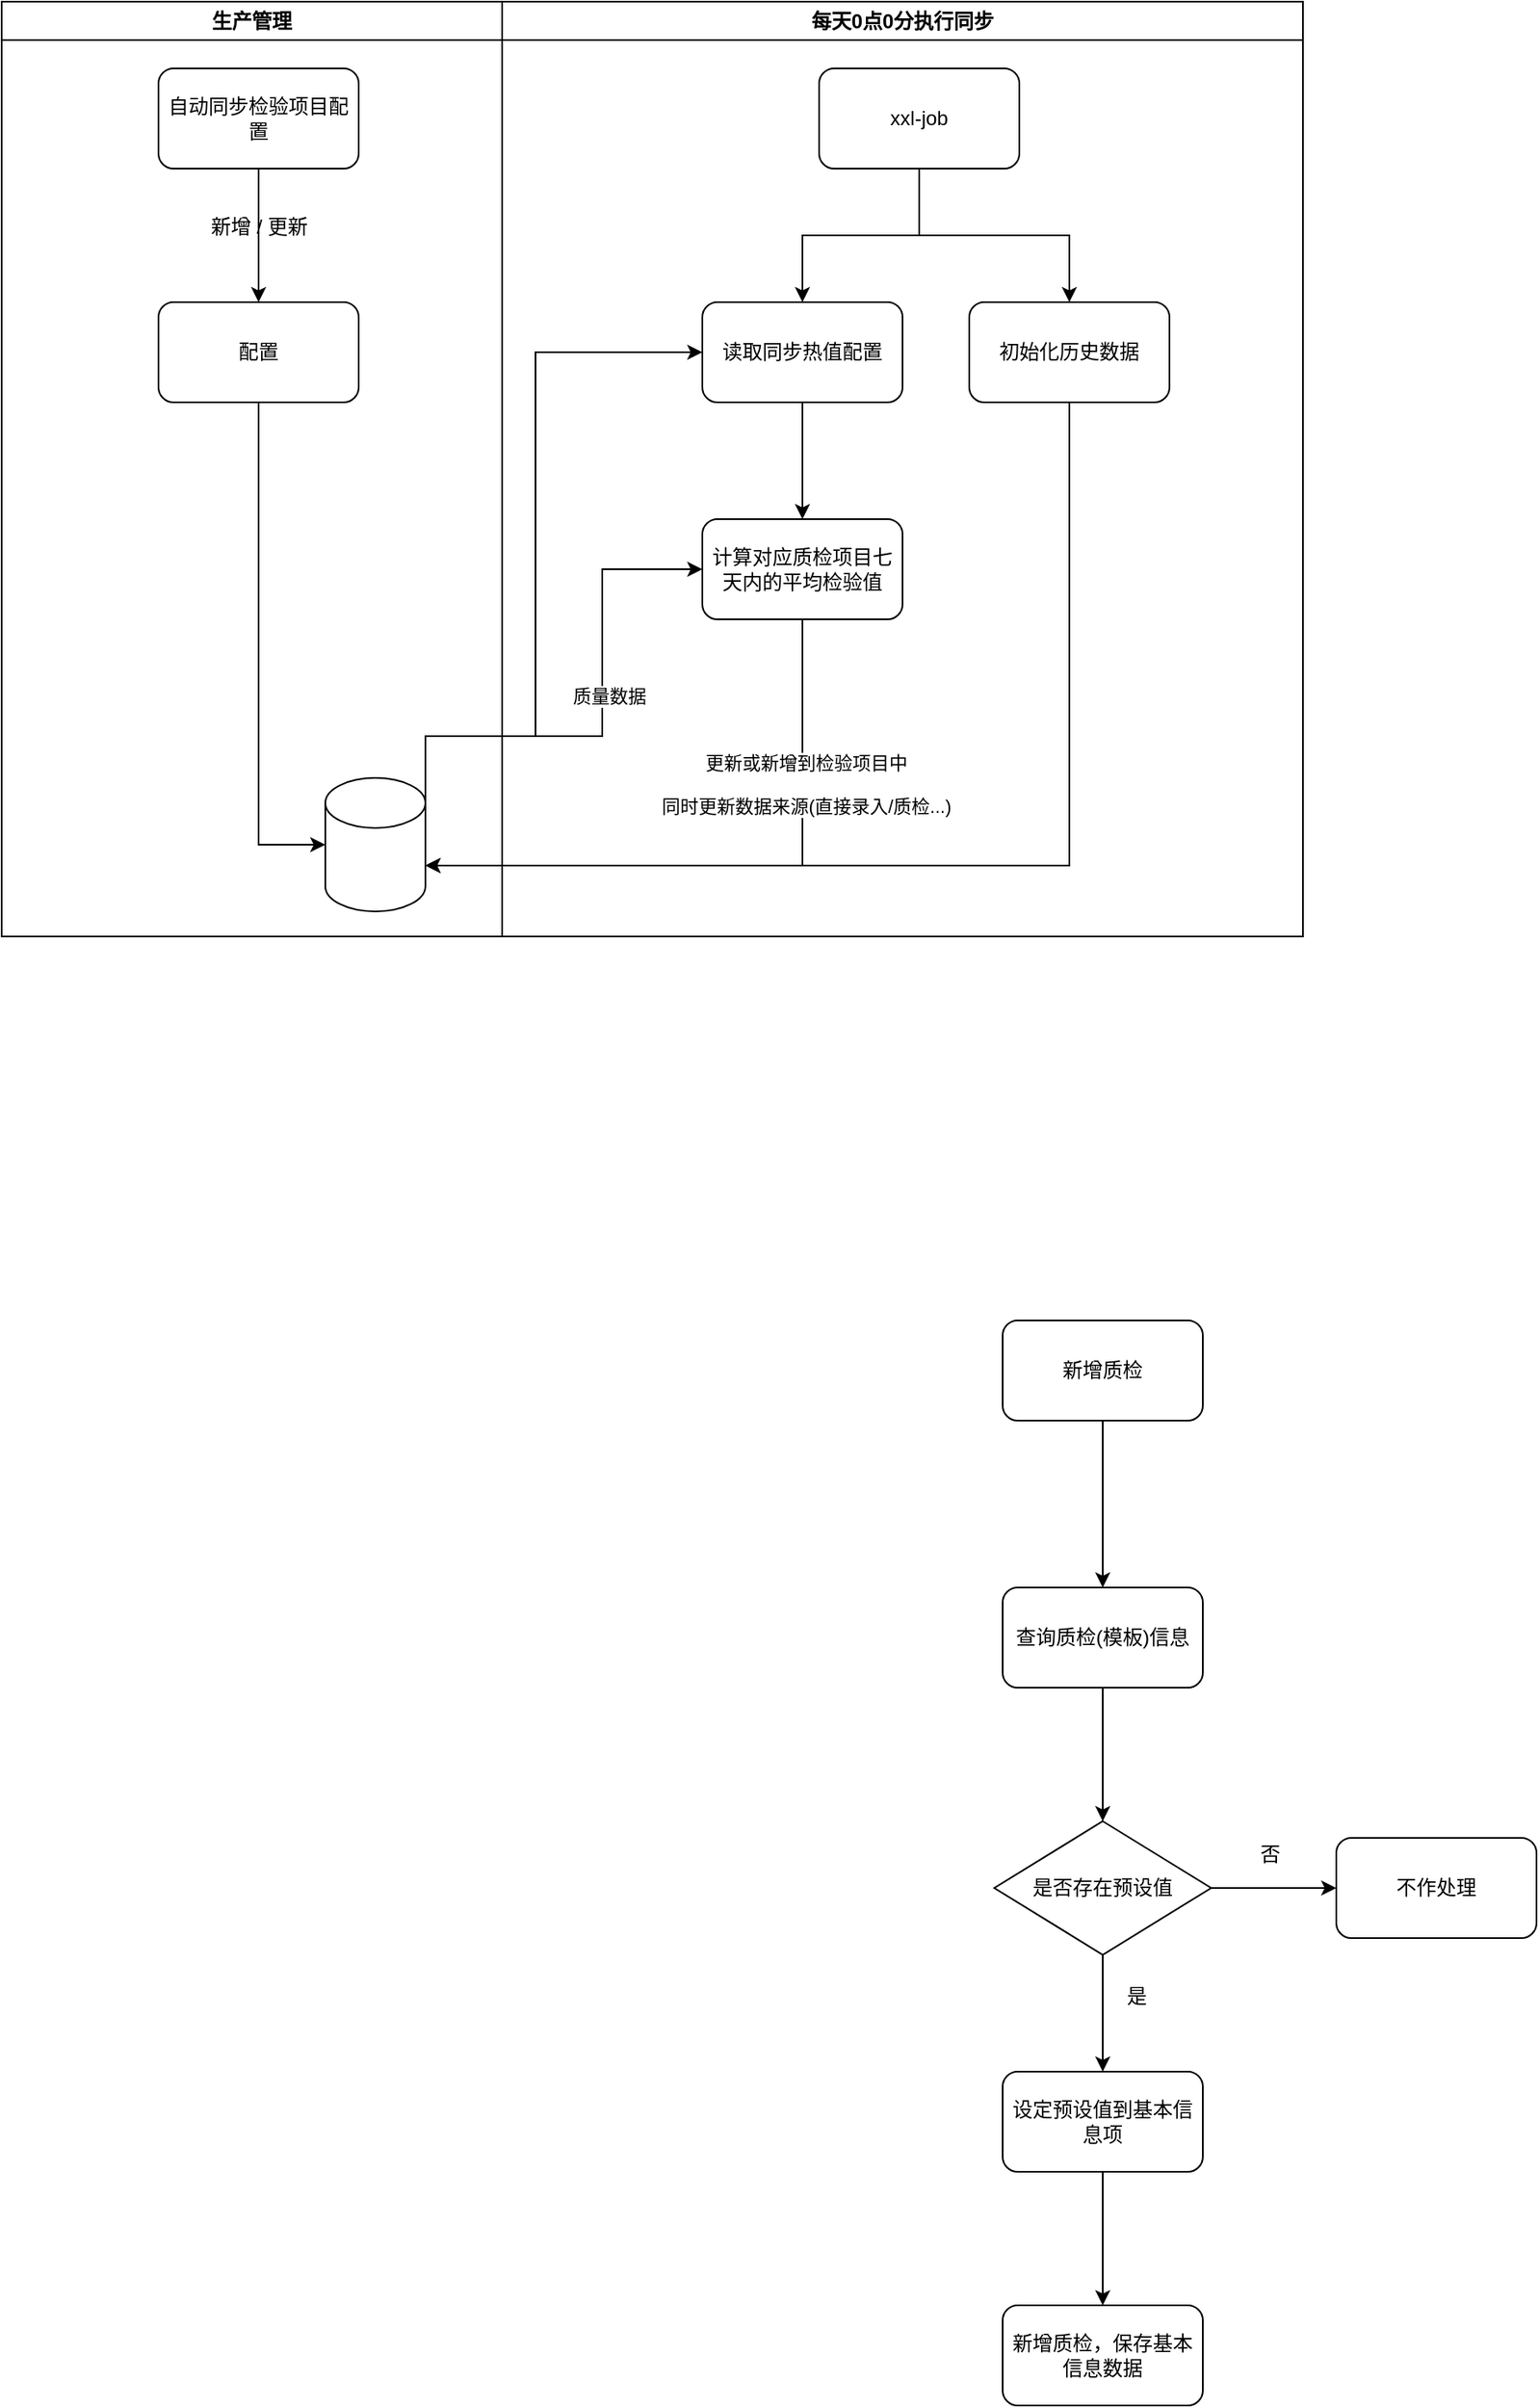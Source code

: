 <mxfile version="20.8.0" type="github">
  <diagram id="Lrq_B5cbt0-HYkro8u6f" name="第 1 页">
    <mxGraphModel dx="1434" dy="788" grid="1" gridSize="10" guides="1" tooltips="1" connect="1" arrows="1" fold="1" page="1" pageScale="1" pageWidth="827" pageHeight="1169" math="0" shadow="0">
      <root>
        <mxCell id="0" />
        <mxCell id="1" parent="0" />
        <mxCell id="pyB7yYGDKb-wKmbRGgdC-3" style="edgeStyle=orthogonalEdgeStyle;rounded=0;orthogonalLoop=1;jettySize=auto;html=1;exitX=0.5;exitY=1;exitDx=0;exitDy=0;" parent="1" source="pyB7yYGDKb-wKmbRGgdC-1" target="pyB7yYGDKb-wKmbRGgdC-2" edge="1">
          <mxGeometry relative="1" as="geometry" />
        </mxCell>
        <mxCell id="pyB7yYGDKb-wKmbRGgdC-1" value="自动同步检验项目配置" style="rounded=1;whiteSpace=wrap;html=1;" parent="1" vertex="1">
          <mxGeometry x="214" y="80" width="120" height="60" as="geometry" />
        </mxCell>
        <mxCell id="pyB7yYGDKb-wKmbRGgdC-23" style="edgeStyle=orthogonalEdgeStyle;rounded=0;orthogonalLoop=1;jettySize=auto;html=1;exitX=0.5;exitY=1;exitDx=0;exitDy=0;entryX=0;entryY=0.5;entryDx=0;entryDy=0;entryPerimeter=0;" parent="1" source="pyB7yYGDKb-wKmbRGgdC-2" target="pyB7yYGDKb-wKmbRGgdC-19" edge="1">
          <mxGeometry relative="1" as="geometry">
            <mxPoint x="274" y="400" as="targetPoint" />
          </mxGeometry>
        </mxCell>
        <mxCell id="pyB7yYGDKb-wKmbRGgdC-2" value="配置" style="rounded=1;whiteSpace=wrap;html=1;" parent="1" vertex="1">
          <mxGeometry x="214" y="220" width="120" height="60" as="geometry" />
        </mxCell>
        <mxCell id="pyB7yYGDKb-wKmbRGgdC-5" value="生产管理" style="swimlane;whiteSpace=wrap;html=1;" parent="1" vertex="1">
          <mxGeometry x="120" y="40" width="300" height="560" as="geometry" />
        </mxCell>
        <mxCell id="pyB7yYGDKb-wKmbRGgdC-4" value="新增 / 更新" style="text;html=1;align=center;verticalAlign=middle;resizable=0;points=[];autosize=1;strokeColor=none;fillColor=none;" parent="pyB7yYGDKb-wKmbRGgdC-5" vertex="1">
          <mxGeometry x="114" y="120" width="80" height="30" as="geometry" />
        </mxCell>
        <mxCell id="pyB7yYGDKb-wKmbRGgdC-19" value="" style="shape=cylinder3;whiteSpace=wrap;html=1;boundedLbl=1;backgroundOutline=1;size=15;" parent="pyB7yYGDKb-wKmbRGgdC-5" vertex="1">
          <mxGeometry x="194" y="465" width="60" height="80" as="geometry" />
        </mxCell>
        <mxCell id="pyB7yYGDKb-wKmbRGgdC-7" value="每天0点0分执行同步" style="swimlane;whiteSpace=wrap;html=1;" parent="1" vertex="1">
          <mxGeometry x="420" y="40" width="480" height="560" as="geometry" />
        </mxCell>
        <mxCell id="pyB7yYGDKb-wKmbRGgdC-10" style="edgeStyle=orthogonalEdgeStyle;rounded=0;orthogonalLoop=1;jettySize=auto;html=1;exitX=0.5;exitY=1;exitDx=0;exitDy=0;" parent="pyB7yYGDKb-wKmbRGgdC-7" source="pyB7yYGDKb-wKmbRGgdC-8" target="pyB7yYGDKb-wKmbRGgdC-9" edge="1">
          <mxGeometry relative="1" as="geometry" />
        </mxCell>
        <mxCell id="tEg51klJAjaPQR_yCbt4-2" style="edgeStyle=orthogonalEdgeStyle;rounded=0;orthogonalLoop=1;jettySize=auto;html=1;exitX=0.5;exitY=1;exitDx=0;exitDy=0;" parent="pyB7yYGDKb-wKmbRGgdC-7" source="pyB7yYGDKb-wKmbRGgdC-8" target="tEg51klJAjaPQR_yCbt4-1" edge="1">
          <mxGeometry relative="1" as="geometry" />
        </mxCell>
        <mxCell id="pyB7yYGDKb-wKmbRGgdC-8" value="xxl-job" style="rounded=1;whiteSpace=wrap;html=1;" parent="pyB7yYGDKb-wKmbRGgdC-7" vertex="1">
          <mxGeometry x="190" y="40" width="120" height="60" as="geometry" />
        </mxCell>
        <mxCell id="pyB7yYGDKb-wKmbRGgdC-27" style="edgeStyle=orthogonalEdgeStyle;rounded=0;orthogonalLoop=1;jettySize=auto;html=1;exitX=0.5;exitY=1;exitDx=0;exitDy=0;" parent="pyB7yYGDKb-wKmbRGgdC-7" source="pyB7yYGDKb-wKmbRGgdC-9" target="pyB7yYGDKb-wKmbRGgdC-26" edge="1">
          <mxGeometry relative="1" as="geometry" />
        </mxCell>
        <mxCell id="pyB7yYGDKb-wKmbRGgdC-9" value="读取同步热值配置" style="rounded=1;whiteSpace=wrap;html=1;" parent="pyB7yYGDKb-wKmbRGgdC-7" vertex="1">
          <mxGeometry x="120" y="180" width="120" height="60" as="geometry" />
        </mxCell>
        <mxCell id="pyB7yYGDKb-wKmbRGgdC-26" value="计算对应质检项目七天内的平均检验值" style="rounded=1;whiteSpace=wrap;html=1;" parent="pyB7yYGDKb-wKmbRGgdC-7" vertex="1">
          <mxGeometry x="120" y="310" width="120" height="60" as="geometry" />
        </mxCell>
        <mxCell id="tEg51klJAjaPQR_yCbt4-1" value="初始化历史数据" style="rounded=1;whiteSpace=wrap;html=1;" parent="pyB7yYGDKb-wKmbRGgdC-7" vertex="1">
          <mxGeometry x="280" y="180" width="120" height="60" as="geometry" />
        </mxCell>
        <mxCell id="pyB7yYGDKb-wKmbRGgdC-25" style="edgeStyle=orthogonalEdgeStyle;rounded=0;orthogonalLoop=1;jettySize=auto;html=1;exitX=1;exitY=0.5;exitDx=0;exitDy=0;exitPerimeter=0;entryX=0;entryY=0.5;entryDx=0;entryDy=0;" parent="1" source="pyB7yYGDKb-wKmbRGgdC-19" target="pyB7yYGDKb-wKmbRGgdC-9" edge="1">
          <mxGeometry relative="1" as="geometry">
            <Array as="points">
              <mxPoint x="440" y="480" />
              <mxPoint x="440" y="250" />
            </Array>
          </mxGeometry>
        </mxCell>
        <mxCell id="pyB7yYGDKb-wKmbRGgdC-29" style="edgeStyle=orthogonalEdgeStyle;rounded=0;orthogonalLoop=1;jettySize=auto;html=1;exitX=1;exitY=0.5;exitDx=0;exitDy=0;exitPerimeter=0;entryX=0;entryY=0.5;entryDx=0;entryDy=0;" parent="1" source="pyB7yYGDKb-wKmbRGgdC-19" target="pyB7yYGDKb-wKmbRGgdC-26" edge="1">
          <mxGeometry relative="1" as="geometry">
            <Array as="points">
              <mxPoint x="480" y="480" />
              <mxPoint x="480" y="380" />
            </Array>
          </mxGeometry>
        </mxCell>
        <mxCell id="pyB7yYGDKb-wKmbRGgdC-30" value="质量数据" style="edgeLabel;html=1;align=center;verticalAlign=middle;resizable=0;points=[];" parent="pyB7yYGDKb-wKmbRGgdC-29" vertex="1" connectable="0">
          <mxGeometry x="0.177" y="-4" relative="1" as="geometry">
            <mxPoint as="offset" />
          </mxGeometry>
        </mxCell>
        <mxCell id="pyB7yYGDKb-wKmbRGgdC-31" style="edgeStyle=orthogonalEdgeStyle;rounded=0;orthogonalLoop=1;jettySize=auto;html=1;exitX=0.5;exitY=1;exitDx=0;exitDy=0;entryX=1;entryY=0;entryDx=0;entryDy=52.5;entryPerimeter=0;" parent="1" source="pyB7yYGDKb-wKmbRGgdC-26" target="pyB7yYGDKb-wKmbRGgdC-19" edge="1">
          <mxGeometry relative="1" as="geometry" />
        </mxCell>
        <mxCell id="pyB7yYGDKb-wKmbRGgdC-32" value="更新或新增到检验项目中&lt;br&gt;&lt;br&gt;同时更新数据来源(直接录入/质检...)" style="edgeLabel;html=1;align=center;verticalAlign=middle;resizable=0;points=[];" parent="pyB7yYGDKb-wKmbRGgdC-31" vertex="1" connectable="0">
          <mxGeometry x="-0.47" y="2" relative="1" as="geometry">
            <mxPoint as="offset" />
          </mxGeometry>
        </mxCell>
        <mxCell id="tEg51klJAjaPQR_yCbt4-3" style="edgeStyle=orthogonalEdgeStyle;rounded=0;orthogonalLoop=1;jettySize=auto;html=1;exitX=0.5;exitY=1;exitDx=0;exitDy=0;entryX=1;entryY=0;entryDx=0;entryDy=52.5;entryPerimeter=0;" parent="1" source="tEg51klJAjaPQR_yCbt4-1" target="pyB7yYGDKb-wKmbRGgdC-19" edge="1">
          <mxGeometry relative="1" as="geometry" />
        </mxCell>
        <mxCell id="qSDv0EfFN12tLr0Cmj8l-4" style="edgeStyle=orthogonalEdgeStyle;rounded=0;orthogonalLoop=1;jettySize=auto;html=1;exitX=0.5;exitY=1;exitDx=0;exitDy=0;entryX=0.5;entryY=0;entryDx=0;entryDy=0;" edge="1" parent="1" source="qSDv0EfFN12tLr0Cmj8l-1" target="qSDv0EfFN12tLr0Cmj8l-3">
          <mxGeometry relative="1" as="geometry" />
        </mxCell>
        <mxCell id="qSDv0EfFN12tLr0Cmj8l-1" value="新增质检" style="rounded=1;whiteSpace=wrap;html=1;" vertex="1" parent="1">
          <mxGeometry x="720" y="830" width="120" height="60" as="geometry" />
        </mxCell>
        <mxCell id="qSDv0EfFN12tLr0Cmj8l-6" style="edgeStyle=orthogonalEdgeStyle;rounded=0;orthogonalLoop=1;jettySize=auto;html=1;exitX=0.5;exitY=1;exitDx=0;exitDy=0;entryX=0.5;entryY=0;entryDx=0;entryDy=0;" edge="1" parent="1" source="qSDv0EfFN12tLr0Cmj8l-3" target="qSDv0EfFN12tLr0Cmj8l-5">
          <mxGeometry relative="1" as="geometry" />
        </mxCell>
        <mxCell id="qSDv0EfFN12tLr0Cmj8l-3" value="查询质检(模板)信息" style="rounded=1;whiteSpace=wrap;html=1;" vertex="1" parent="1">
          <mxGeometry x="720" y="990" width="120" height="60" as="geometry" />
        </mxCell>
        <mxCell id="qSDv0EfFN12tLr0Cmj8l-10" style="edgeStyle=orthogonalEdgeStyle;rounded=0;orthogonalLoop=1;jettySize=auto;html=1;exitX=0.5;exitY=1;exitDx=0;exitDy=0;entryX=0.5;entryY=0;entryDx=0;entryDy=0;" edge="1" parent="1" source="qSDv0EfFN12tLr0Cmj8l-5" target="qSDv0EfFN12tLr0Cmj8l-9">
          <mxGeometry relative="1" as="geometry" />
        </mxCell>
        <mxCell id="qSDv0EfFN12tLr0Cmj8l-12" style="edgeStyle=orthogonalEdgeStyle;rounded=0;orthogonalLoop=1;jettySize=auto;html=1;exitX=1;exitY=0.5;exitDx=0;exitDy=0;entryX=0;entryY=0.5;entryDx=0;entryDy=0;" edge="1" parent="1" source="qSDv0EfFN12tLr0Cmj8l-5" target="qSDv0EfFN12tLr0Cmj8l-11">
          <mxGeometry relative="1" as="geometry" />
        </mxCell>
        <mxCell id="qSDv0EfFN12tLr0Cmj8l-5" value="是否存在预设值" style="rhombus;whiteSpace=wrap;html=1;" vertex="1" parent="1">
          <mxGeometry x="715" y="1130" width="130" height="80" as="geometry" />
        </mxCell>
        <mxCell id="qSDv0EfFN12tLr0Cmj8l-16" style="edgeStyle=orthogonalEdgeStyle;rounded=0;orthogonalLoop=1;jettySize=auto;html=1;exitX=0.5;exitY=1;exitDx=0;exitDy=0;entryX=0.5;entryY=0;entryDx=0;entryDy=0;" edge="1" parent="1" source="qSDv0EfFN12tLr0Cmj8l-9" target="qSDv0EfFN12tLr0Cmj8l-15">
          <mxGeometry relative="1" as="geometry" />
        </mxCell>
        <mxCell id="qSDv0EfFN12tLr0Cmj8l-9" value="设定预设值到基本信息项" style="rounded=1;whiteSpace=wrap;html=1;" vertex="1" parent="1">
          <mxGeometry x="720" y="1280" width="120" height="60" as="geometry" />
        </mxCell>
        <mxCell id="qSDv0EfFN12tLr0Cmj8l-11" value="不作处理" style="rounded=1;whiteSpace=wrap;html=1;" vertex="1" parent="1">
          <mxGeometry x="920" y="1140" width="120" height="60" as="geometry" />
        </mxCell>
        <mxCell id="qSDv0EfFN12tLr0Cmj8l-13" value="否" style="text;html=1;align=center;verticalAlign=middle;resizable=0;points=[];autosize=1;strokeColor=none;fillColor=none;" vertex="1" parent="1">
          <mxGeometry x="860" y="1135" width="40" height="30" as="geometry" />
        </mxCell>
        <mxCell id="qSDv0EfFN12tLr0Cmj8l-14" value="是" style="text;html=1;align=center;verticalAlign=middle;resizable=0;points=[];autosize=1;strokeColor=none;fillColor=none;" vertex="1" parent="1">
          <mxGeometry x="780" y="1220" width="40" height="30" as="geometry" />
        </mxCell>
        <mxCell id="qSDv0EfFN12tLr0Cmj8l-15" value="新增质检，保存基本信息数据" style="rounded=1;whiteSpace=wrap;html=1;" vertex="1" parent="1">
          <mxGeometry x="720" y="1420" width="120" height="60" as="geometry" />
        </mxCell>
      </root>
    </mxGraphModel>
  </diagram>
</mxfile>
